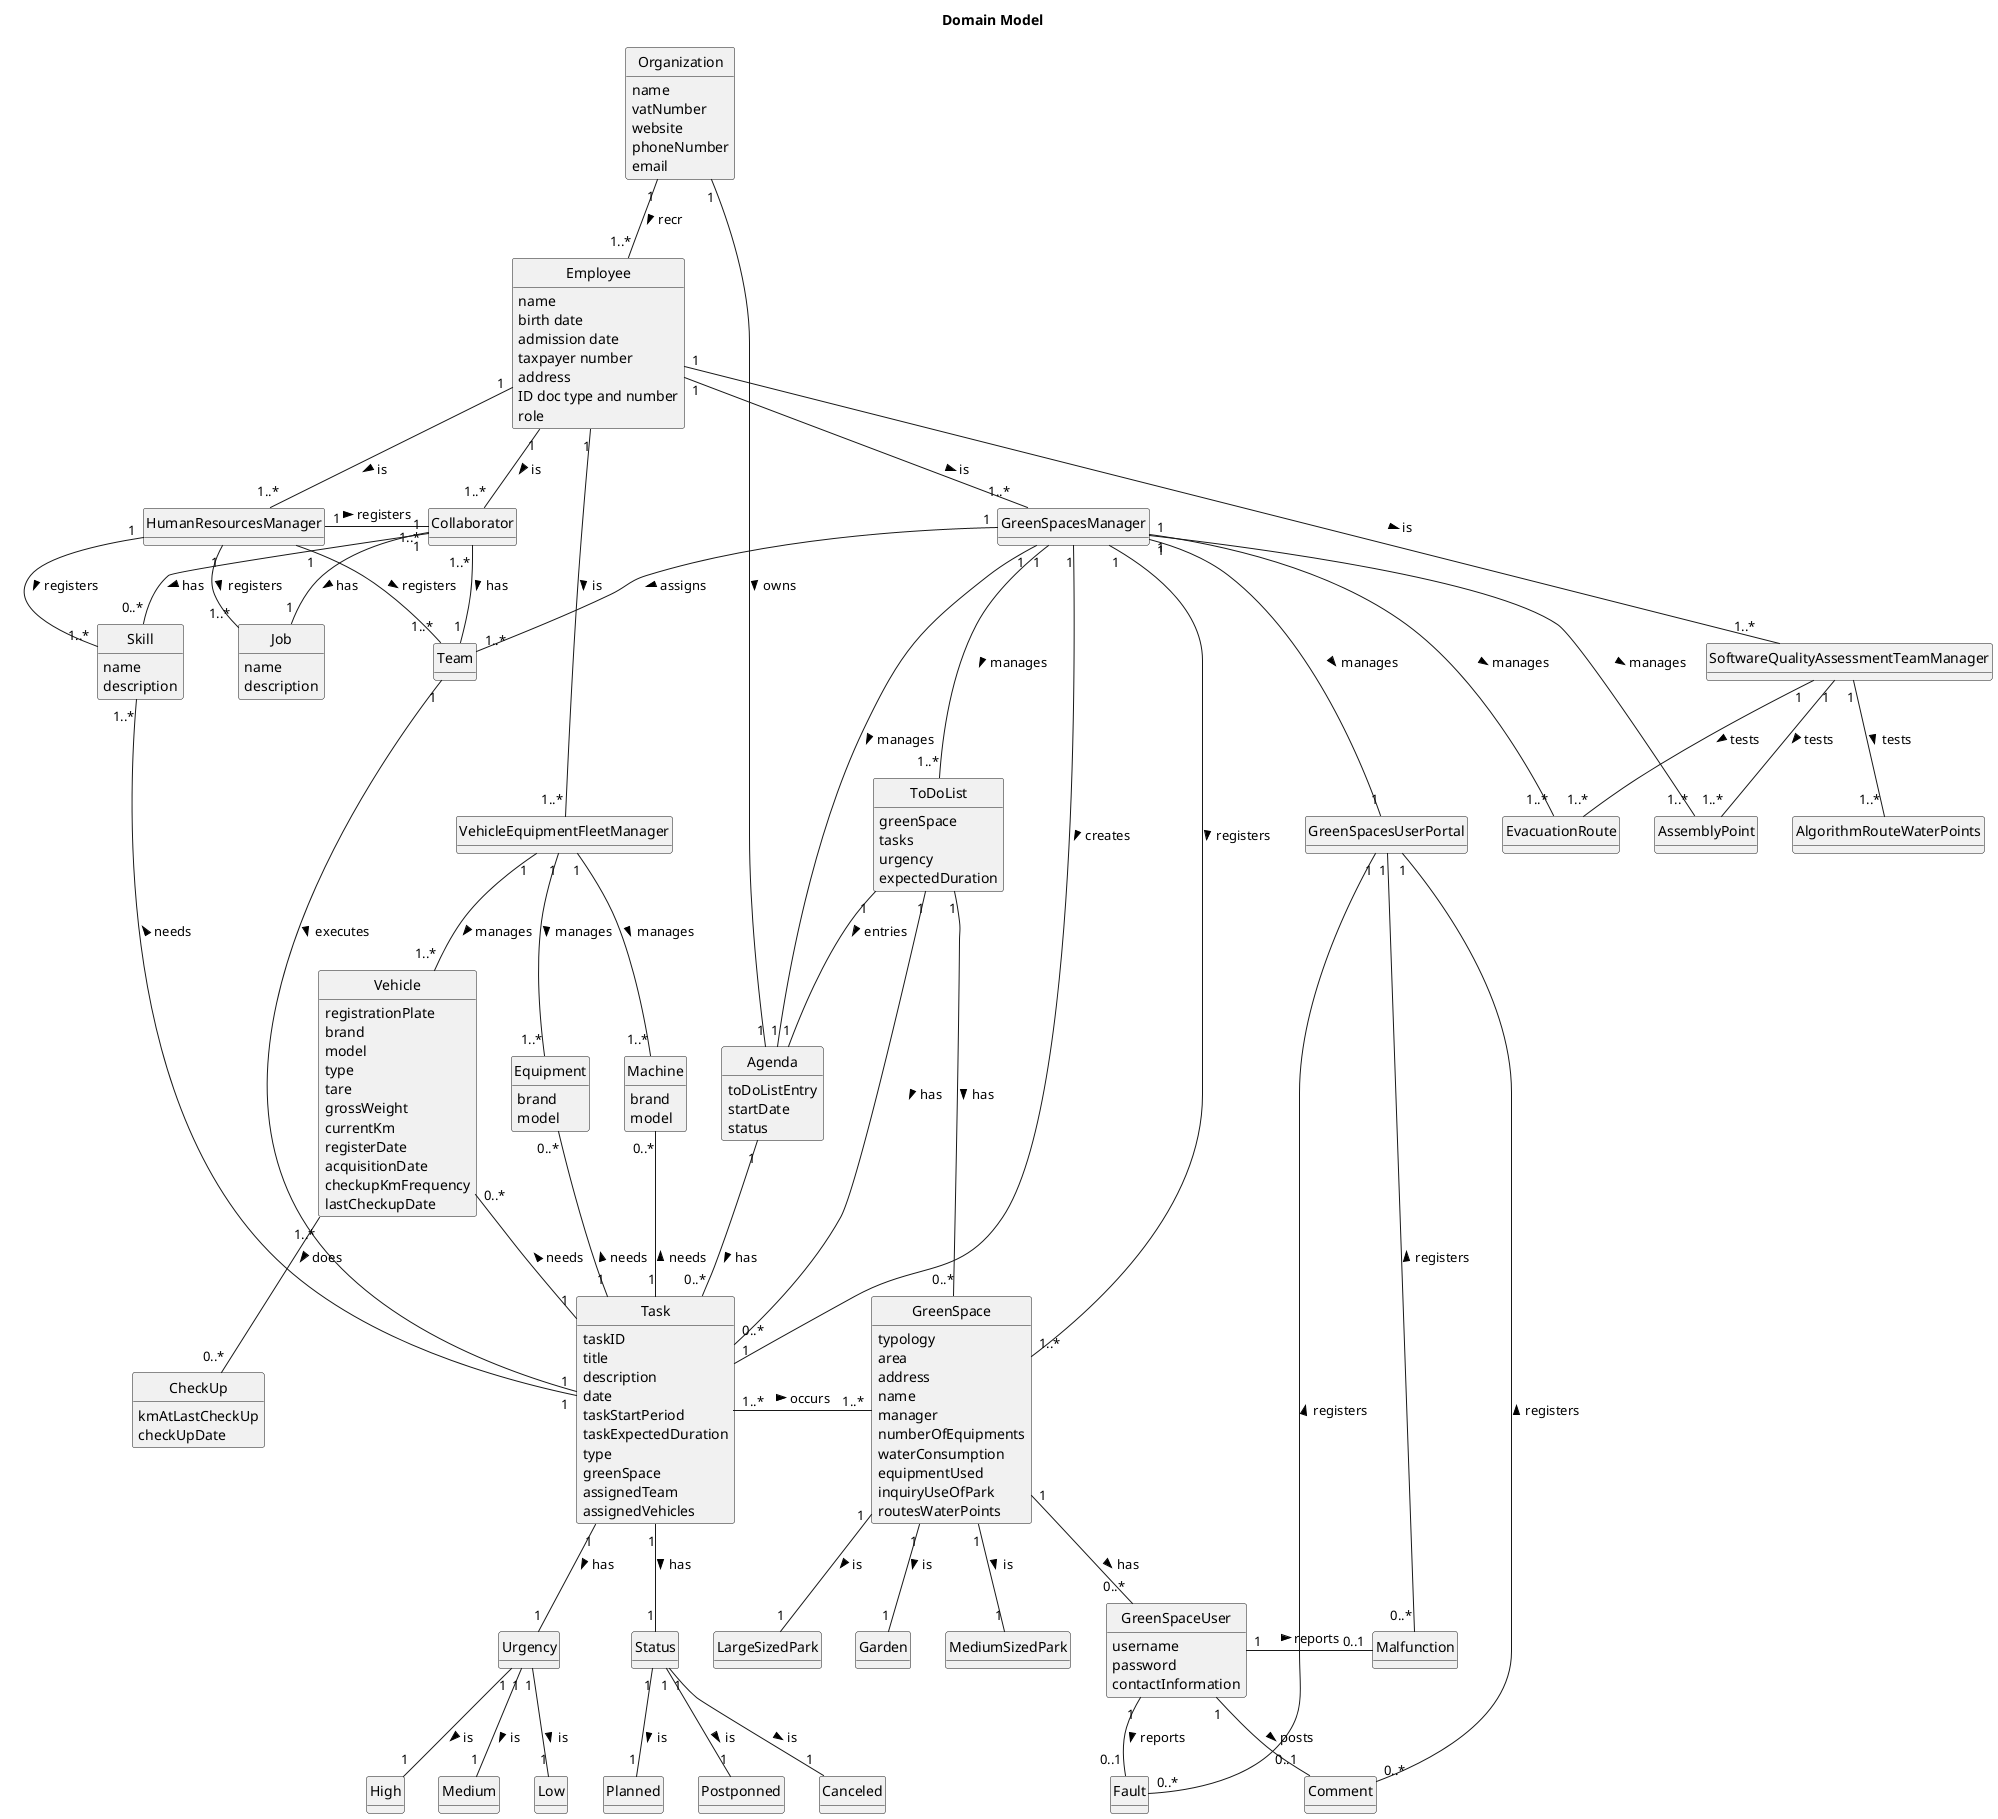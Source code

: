 @startuml
skinparam monochrome true
skinparam packageStyle rectangle
skinparam shadowing false
skinparam classAttributeIconSize 0
'skinparam linetype ortho
'left to right direction
hide circle
hide methods

title Domain Model

class Organization {
    name
    vatNumber
    website
    phoneNumber
    email
}
class Employee {
    name
    birth date
    contact (email/phone)
    admission date
    taxpayer number
    address
    ID doc type and number
    role
}
class Agenda {
    toDoListEntry
    startDate
    status
}
class ToDoList{
    greenSpace
    tasks
    urgency
    expectedDuration
}
class Task {
    taskID
    title
    description
    date
    taskStartPeriod
    taskExpectedDuration
    type
    greenSpace
    assignedTeam
    assignedVehicles
}

class Status {
}

class Urgency{
}

class GreenSpace {
    typology
    area
    address
    name
    manager
    numberOfEquipments
    waterConsumption
    equipmentUsed
    inquiryUseOfPark
    routesWaterPoints
}
class GreenSpaceUser {
    username
    password
    contactInformation
}
class HumanResourcesManager{
}
class VehicleEquipmentFleetManager{
}
class GreenSpacesManager{

}
class SoftwareQualityAssessmentTeamManager{

}
class Collaborator{
}
class Team{
}
class Job{
    name
    description
}
class Skill{
    name
    description
}
class Vehicle{
    registrationPlate
    brand
    model
    type
    tare
    grossWeight
    currentKm
    registerDate
    acquisitionDate
    checkupKmFrequency
    lastCheckupDate
}

class CheckUp{
    kmAtLastCheckUp
    checkUpDate
}

class Equipment{
    brand
    model

}
class Machine{
    brand
    model
}
class GreenSpacesUserPortal{
}
class Comment{
}
class Fault{
}
class Malfunction{
}
class Garden{
}
class MediumSizedPark{
}
class LargeSizedPark{
}

Organization "1" -- "1" Agenda : owns >
Organization "1" -- "1..*" Employee : recr >
Employee "1" -- "1..*" HumanResourcesManager : is >
Employee "1" -- "1..*" VehicleEquipmentFleetManager : is >
Employee "1" -- "1..*" GreenSpacesManager : is >
Employee "1" -- "1..*" SoftwareQualityAssessmentTeamManager : is >
Employee "1" -- "1..*" Collaborator : is >
Task "1..*" - "1..*" GreenSpace: occurs >
GreenSpace -[hidden]-> Task
HumanResourcesManager "1" -- "1..*" Team : registers >
HumanResourcesManager "1" - "1..*" Collaborator : registers >
HumanResourcesManager "1" -- "1..*" Job : registers >
HumanResourcesManager "1" -- "1..*" Skill : registers >
VehicleEquipmentFleetManager "1" -- "1..*" Vehicle : manages >
VehicleEquipmentFleetManager "1" -- "1..*" Equipment : manages >
VehicleEquipmentFleetManager "1" -- "1..*" Machine : manages >
GreenSpacesManager "1" -- "1..*" GreenSpace : registers >
GreenSpacesManager "1" --- "1" Task : creates >
GreenSpacesManager "1" --- "1" GreenSpacesUserPortal : manages >
GreenSpacesManager "1" --- "1..*" AssemblyPoint : manages >
GreenSpacesManager "1" --- "1..*" EvacuationRoute : manages >
GreenSpacesManager "1" --- "1..*" ToDoList : manages >
Collaborator "1" -- "1" Job : has >
Collaborator "1" -- "0..*" Skill : has >
Collaborator "1..*" -- "1" Team : has >
Skill "1..*" -- "1" Task : needs <
SoftwareQualityAssessmentTeamManager "1" -- "1..*" AlgorithmRouteWaterPoints : tests >
SoftwareQualityAssessmentTeamManager "1" -- "1..*" EvacuationRoute : tests >
SoftwareQualityAssessmentTeamManager "1" -- "1..*" AssemblyPoint : tests >
GreenSpacesUserPortal "1" --- "0..*" Comment : registers <
GreenSpacesUserPortal "1" --- "0..*" Fault : registers <
GreenSpacesUserPortal "1" ---- "0..*" Malfunction : registers <
GreenSpaceUser "1" -- "0..1" Comment : posts >
Comment -[hidden]-> GreenSpaceUser
GreenSpaceUser "1" -- "0..1" Fault : reports >
Fault -[hidden]-> GreenSpaceUser
GreenSpaceUser "1" -- "0..1" Malfunction : reports >
Malfunction -[hidden]> GreenSpaceUser
Agenda "1" -- "0..*" Task : has >
Team "1" -- "1" Task : executes >
GreenSpace "1" -- "0..*" GreenSpaceUser : has >
Vehicle "0..*" -- "1" Task : needs <
Machine "0..*" -- "1" Task : needs <
Equipment "0..*" -- "1" Task : needs <
GreenSpace "1" -- "1" MediumSizedPark : is >
GreenSpace "1" -- "1" Garden : is >
GreenSpace "1" -- "1" LargeSizedPark : is >
Vehicle "1..*" -- "0..*" CheckUp : does >
GreenSpacesManager "1" -- "1" Agenda : manages >
GreenSpacesManager "1" -- "1..*" Team : assigns >
ToDoList "1" -- "0..*" Task : has >
ToDoList "1" -- "0..*" GreenSpace : has >
ToDoList "1" -- "1" Agenda : entries >
Task "1" -- "1" Status : has >
Task "1" -- "1" Urgency : has >
Status "1" -- "1" Planned : is >
Status "1" -- "1" Postponned : is >
Status "1" -- "1" Canceled : is >
Urgency "1" -- "1" High : is >
Urgency "1" -- "1" Medium : is >
Urgency "1" -- "1" Low : is >
@enduml
